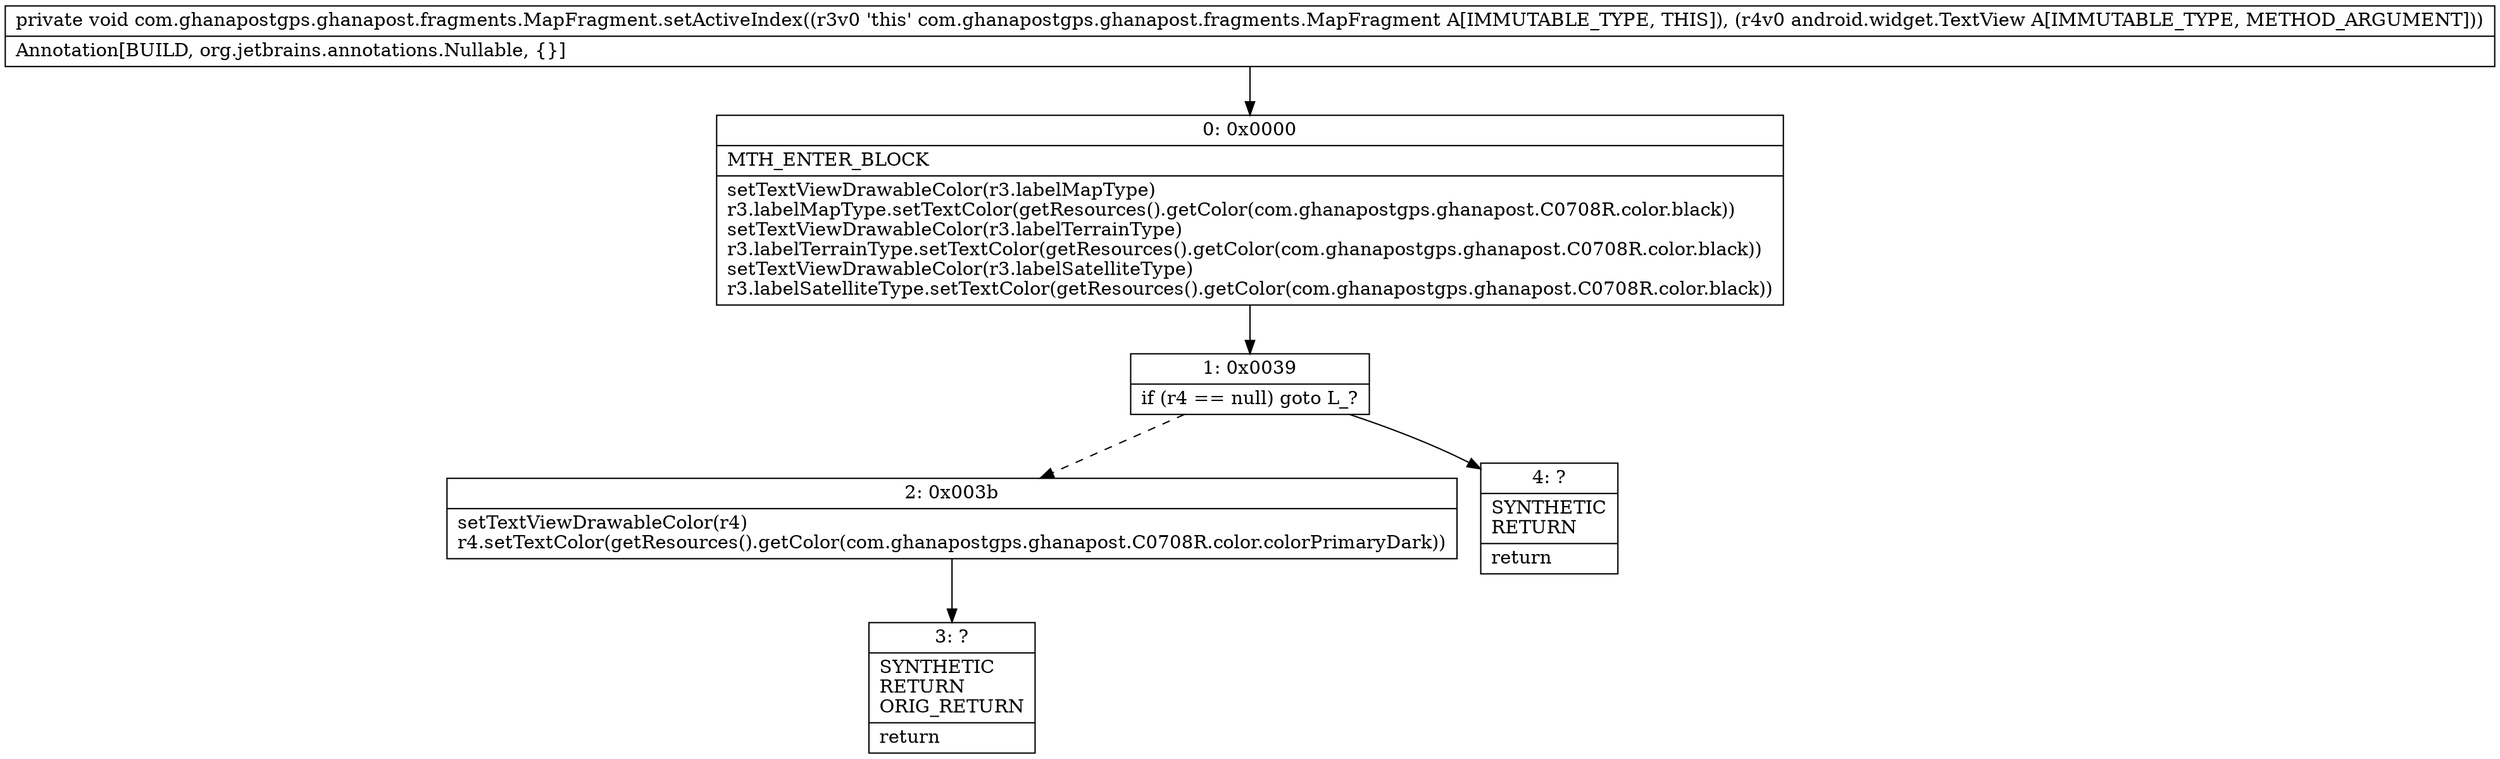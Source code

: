 digraph "CFG forcom.ghanapostgps.ghanapost.fragments.MapFragment.setActiveIndex(Landroid\/widget\/TextView;)V" {
Node_0 [shape=record,label="{0\:\ 0x0000|MTH_ENTER_BLOCK\l|setTextViewDrawableColor(r3.labelMapType)\lr3.labelMapType.setTextColor(getResources().getColor(com.ghanapostgps.ghanapost.C0708R.color.black))\lsetTextViewDrawableColor(r3.labelTerrainType)\lr3.labelTerrainType.setTextColor(getResources().getColor(com.ghanapostgps.ghanapost.C0708R.color.black))\lsetTextViewDrawableColor(r3.labelSatelliteType)\lr3.labelSatelliteType.setTextColor(getResources().getColor(com.ghanapostgps.ghanapost.C0708R.color.black))\l}"];
Node_1 [shape=record,label="{1\:\ 0x0039|if (r4 == null) goto L_?\l}"];
Node_2 [shape=record,label="{2\:\ 0x003b|setTextViewDrawableColor(r4)\lr4.setTextColor(getResources().getColor(com.ghanapostgps.ghanapost.C0708R.color.colorPrimaryDark))\l}"];
Node_3 [shape=record,label="{3\:\ ?|SYNTHETIC\lRETURN\lORIG_RETURN\l|return\l}"];
Node_4 [shape=record,label="{4\:\ ?|SYNTHETIC\lRETURN\l|return\l}"];
MethodNode[shape=record,label="{private void com.ghanapostgps.ghanapost.fragments.MapFragment.setActiveIndex((r3v0 'this' com.ghanapostgps.ghanapost.fragments.MapFragment A[IMMUTABLE_TYPE, THIS]), (r4v0 android.widget.TextView A[IMMUTABLE_TYPE, METHOD_ARGUMENT]))  | Annotation[BUILD, org.jetbrains.annotations.Nullable, \{\}]\l}"];
MethodNode -> Node_0;
Node_0 -> Node_1;
Node_1 -> Node_2[style=dashed];
Node_1 -> Node_4;
Node_2 -> Node_3;
}

